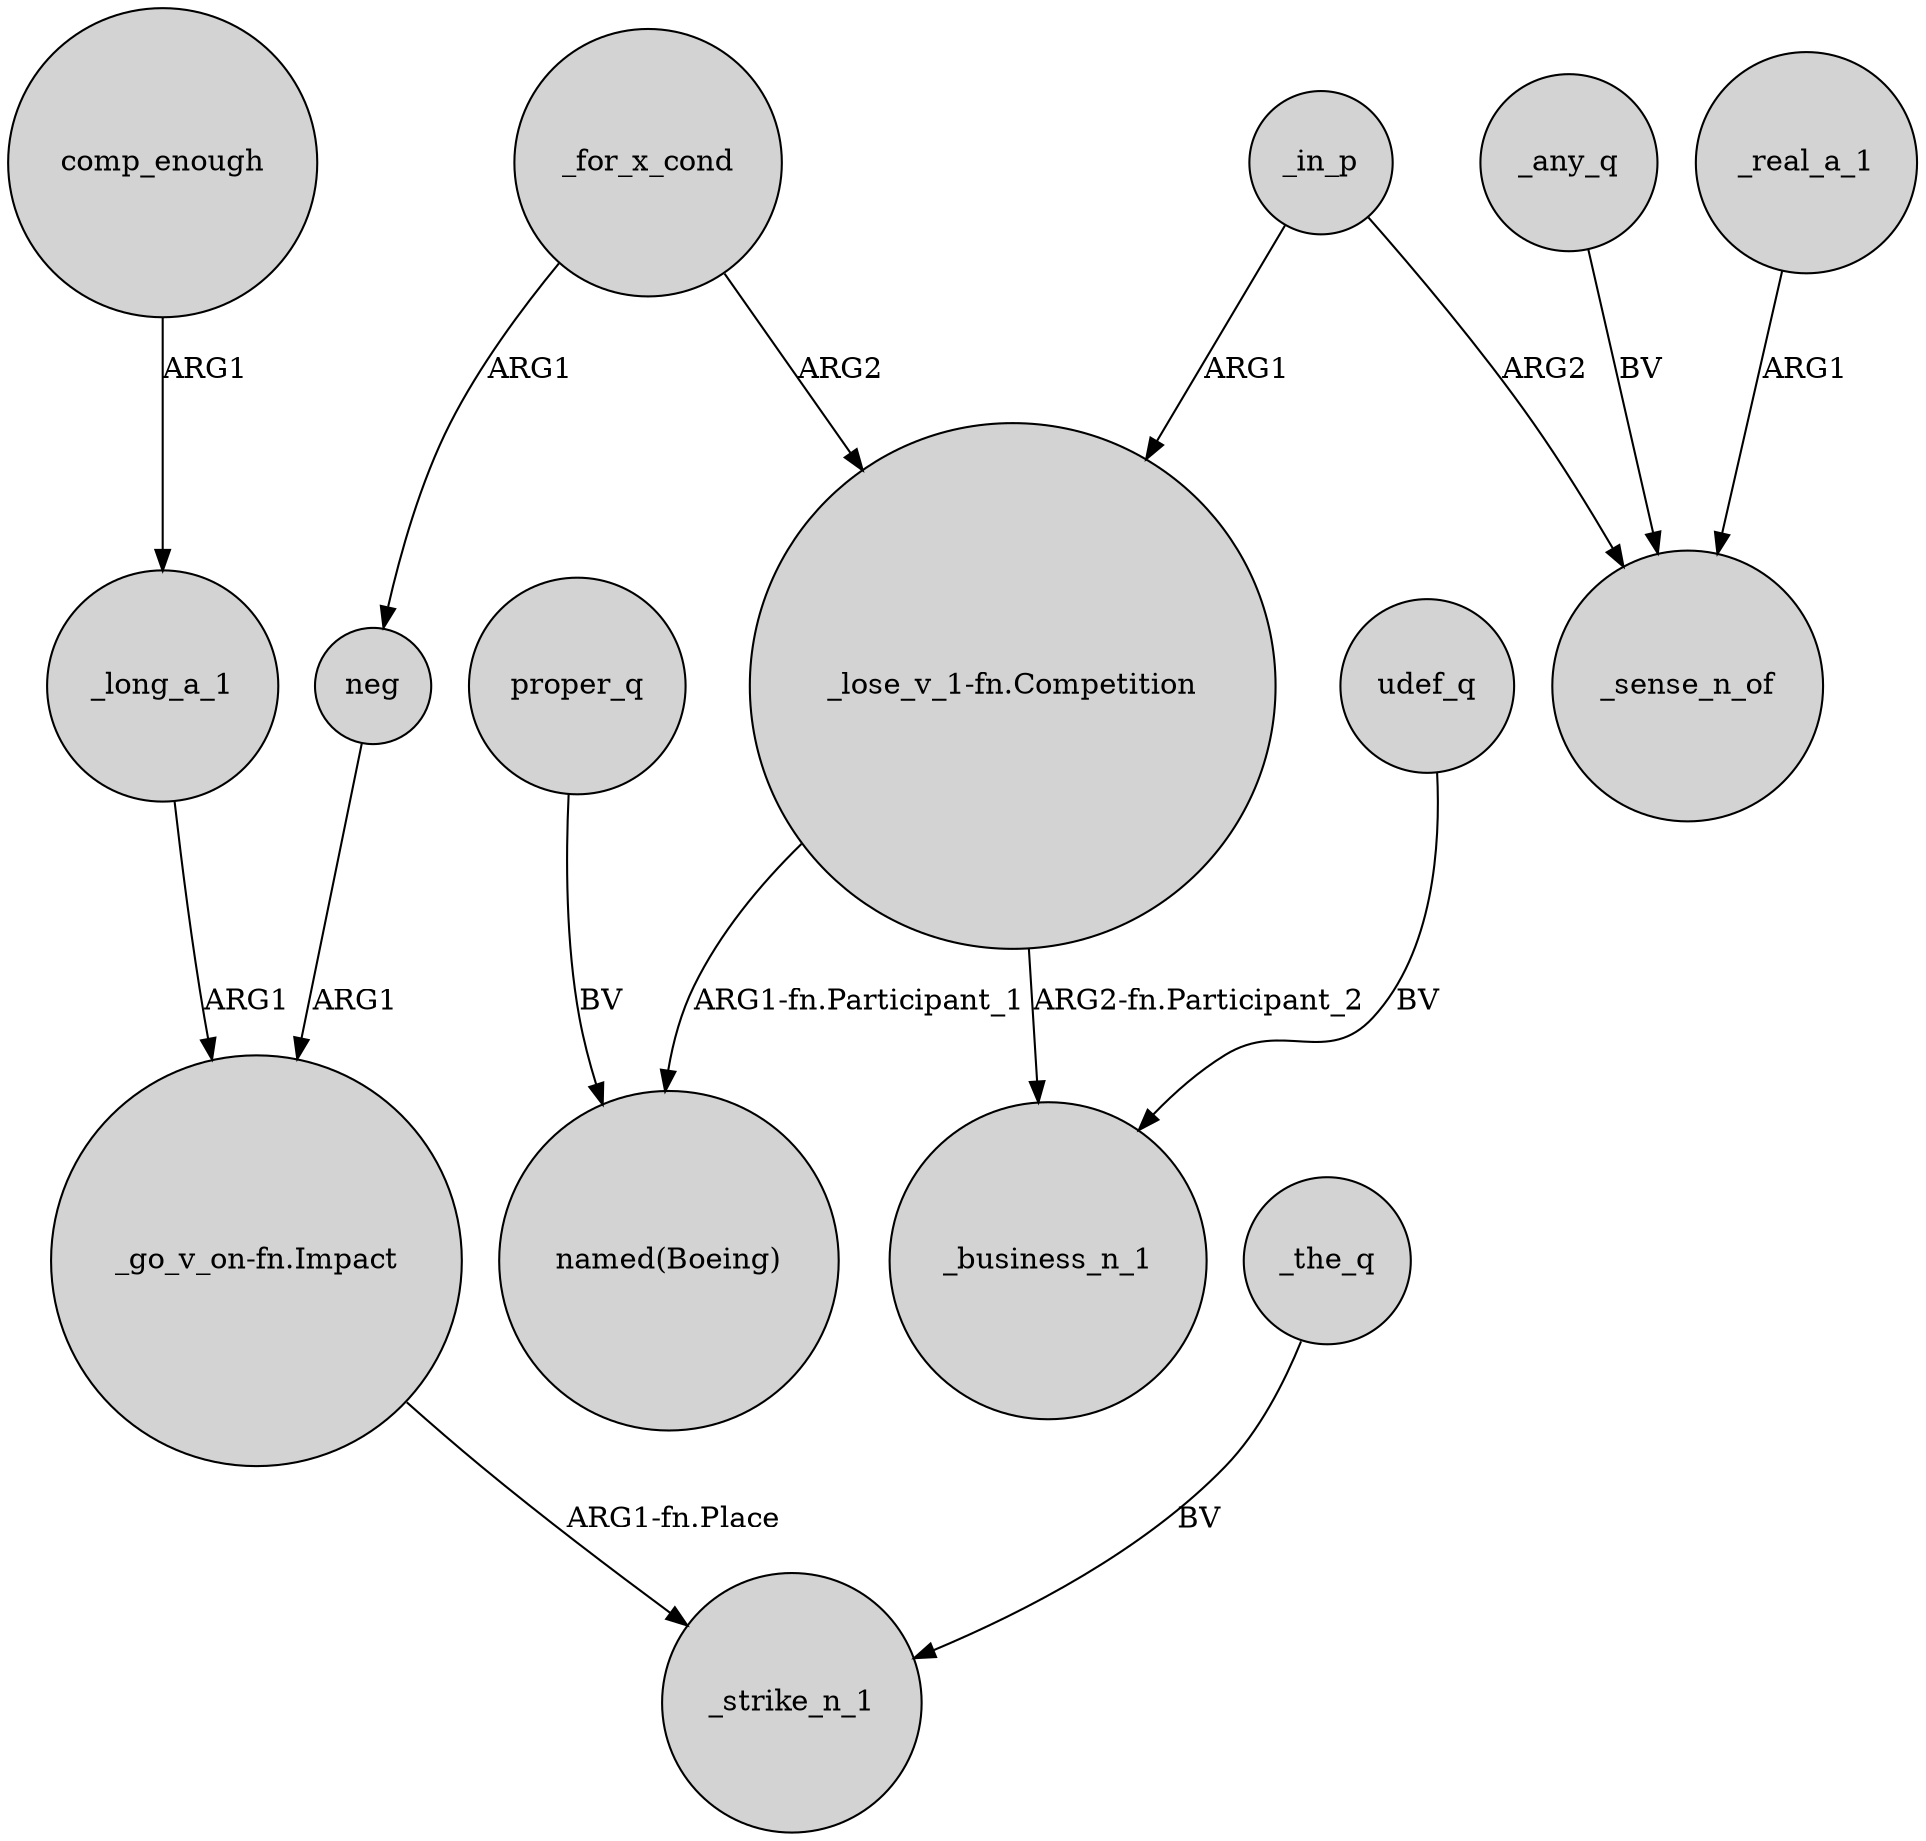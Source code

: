 digraph {
	node [shape=circle style=filled]
	"_lose_v_1-fn.Competition" -> "named(Boeing)" [label="ARG1-fn.Participant_1"]
	_the_q -> _strike_n_1 [label=BV]
	_any_q -> _sense_n_of [label=BV]
	udef_q -> _business_n_1 [label=BV]
	"_lose_v_1-fn.Competition" -> _business_n_1 [label="ARG2-fn.Participant_2"]
	neg -> "_go_v_on-fn.Impact" [label=ARG1]
	_for_x_cond -> neg [label=ARG1]
	"_go_v_on-fn.Impact" -> _strike_n_1 [label="ARG1-fn.Place"]
	_long_a_1 -> "_go_v_on-fn.Impact" [label=ARG1]
	comp_enough -> _long_a_1 [label=ARG1]
	_in_p -> "_lose_v_1-fn.Competition" [label=ARG1]
	proper_q -> "named(Boeing)" [label=BV]
	_in_p -> _sense_n_of [label=ARG2]
	_real_a_1 -> _sense_n_of [label=ARG1]
	_for_x_cond -> "_lose_v_1-fn.Competition" [label=ARG2]
}
